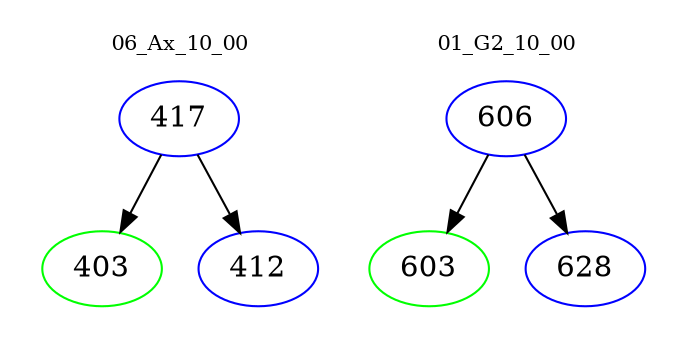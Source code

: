 digraph{
subgraph cluster_0 {
color = white
label = "06_Ax_10_00";
fontsize=10;
T0_417 [label="417", color="blue"]
T0_417 -> T0_403 [color="black"]
T0_403 [label="403", color="green"]
T0_417 -> T0_412 [color="black"]
T0_412 [label="412", color="blue"]
}
subgraph cluster_1 {
color = white
label = "01_G2_10_00";
fontsize=10;
T1_606 [label="606", color="blue"]
T1_606 -> T1_603 [color="black"]
T1_603 [label="603", color="green"]
T1_606 -> T1_628 [color="black"]
T1_628 [label="628", color="blue"]
}
}
